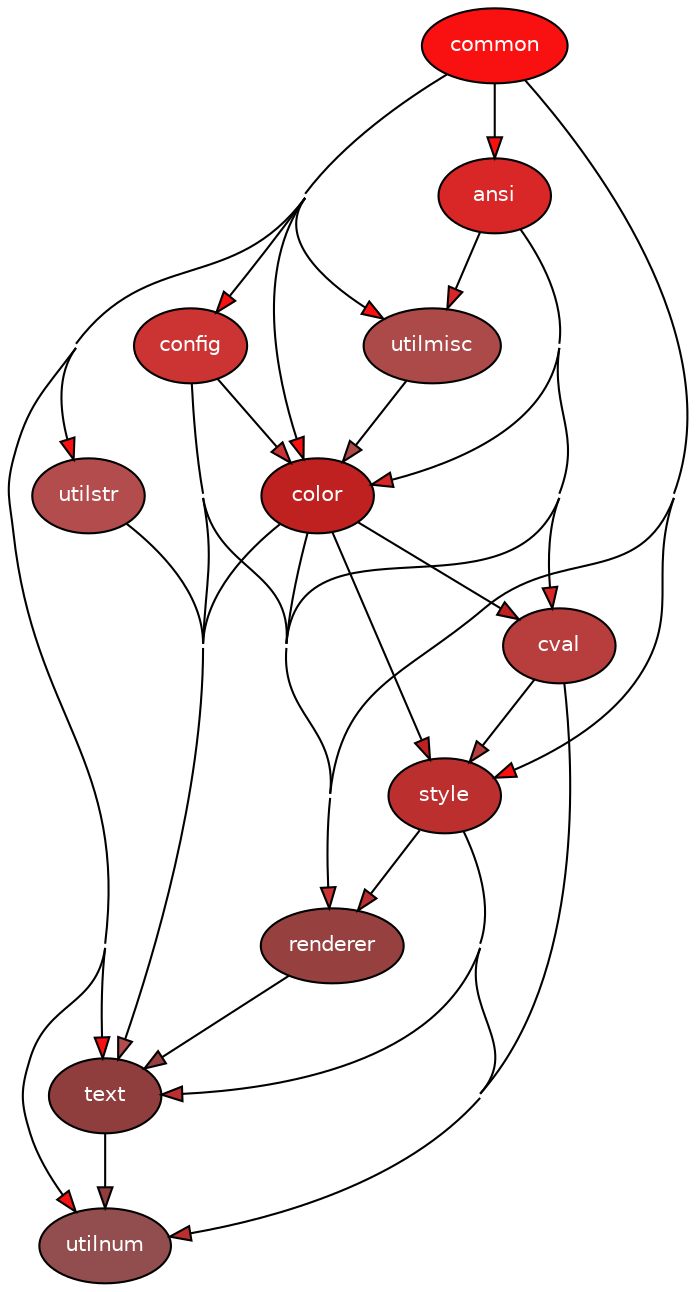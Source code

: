 
digraph G {
    concentrate = true;

    rankdir = TB;
    node [style=filled,fillcolor="#ffffff",fontcolor="#000000",fontname=Helvetica,fontsize=10];

    pytermor_ansi [fillcolor="#d92626",fontcolor="#ffffff",label="ansi"];
    pytermor_color [fillcolor="#bf2121",fontcolor="#ffffff",label="color"];
    pytermor_common [fillcolor="#f91010",fontcolor="#ffffff",label="common"];
    pytermor_config [fillcolor="#cc3333",fontcolor="#ffffff",label="config"];
    pytermor_cval [fillcolor="#b83d3d",fontcolor="#ffffff",label="cval"];
    pytermor_renderer [fillcolor="#964040",fontcolor="#ffffff",label="renderer"];
    pytermor_style [fillcolor="#bc2f2f",fontcolor="#ffffff",label="style"];
    pytermor_text [fillcolor="#8f3d3d",fontcolor="#ffffff",label="text"];
    pytermor_utilmisc [fillcolor="#ac4949",fontcolor="#ffffff",label="utilmisc"];
    pytermor_utilnum [fillcolor="#924e4e",fontcolor="#ffffff",label="utilnum"];
    pytermor_utilstr [fillcolor="#b34c4c",fontcolor="#ffffff",label="utilstr"];
    pytermor_ansi -> pytermor_color [fillcolor="#d92626"];
    pytermor_ansi -> pytermor_cval [fillcolor="#d92626"];
    pytermor_ansi -> pytermor_renderer [fillcolor="#d92626"];
    pytermor_ansi -> pytermor_utilmisc [fillcolor="#d92626"];
    pytermor_color -> pytermor_cval [fillcolor="#bf2121"];
    pytermor_color -> pytermor_renderer [fillcolor="#bf2121"];
    pytermor_color -> pytermor_style [fillcolor="#bf2121"];
    pytermor_color -> pytermor_text [fillcolor="#bf2121"];
    pytermor_common -> pytermor_ansi [fillcolor="#f91010"];
    pytermor_common -> pytermor_color [fillcolor="#f91010"];
    pytermor_common -> pytermor_config [fillcolor="#f91010"];
    pytermor_common -> pytermor_renderer [fillcolor="#f91010"];
    pytermor_common -> pytermor_style [fillcolor="#f91010"];
    pytermor_common -> pytermor_text [fillcolor="#f91010"];
    pytermor_common -> pytermor_utilmisc [fillcolor="#f91010"];
    pytermor_common -> pytermor_utilnum [fillcolor="#f91010"];
    pytermor_common -> pytermor_utilstr [fillcolor="#f91010"];
    pytermor_config -> pytermor_color [fillcolor="#cc3333"];
    pytermor_config -> pytermor_renderer [fillcolor="#cc3333"];
    pytermor_config -> pytermor_text [fillcolor="#cc3333"];
    pytermor_cval -> pytermor_style [fillcolor="#b83d3d"];
    pytermor_cval -> pytermor_utilnum [fillcolor="#b83d3d"];
    pytermor_renderer -> pytermor_text [fillcolor="#964040"];
    pytermor_style -> pytermor_renderer [fillcolor="#bc2f2f"];
    pytermor_style -> pytermor_text [fillcolor="#bc2f2f"];
    pytermor_style -> pytermor_utilnum [fillcolor="#bc2f2f"];
    pytermor_text -> pytermor_utilnum [fillcolor="#8f3d3d"];
    pytermor_utilmisc -> pytermor_color [fillcolor="#ac4949"];
    pytermor_utilstr -> pytermor_text [fillcolor="#b34c4c"];
}

